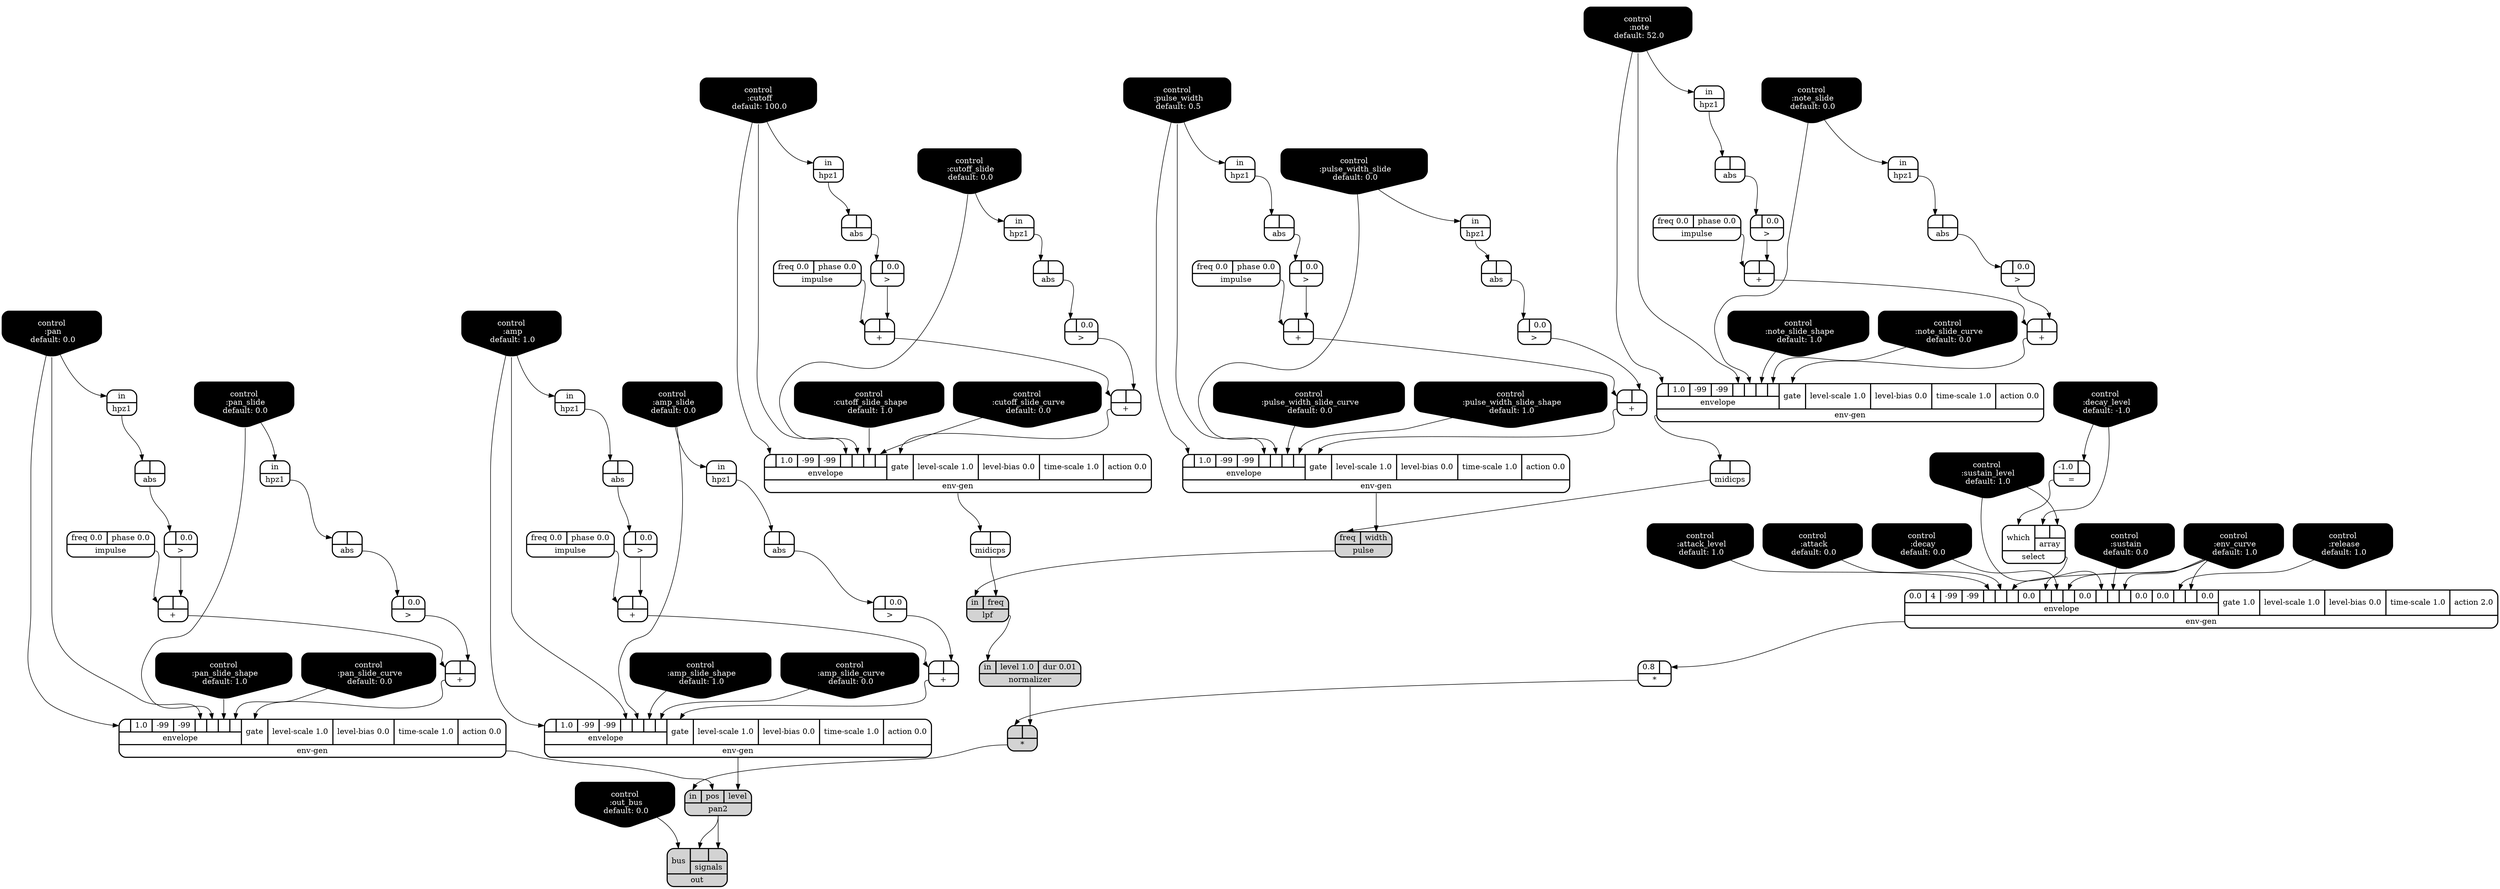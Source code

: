 digraph synthdef {
81 [label = "{{ <a> 0.8|<b> } |<__UG_NAME__>* }" style="bold, rounded" shape=record rankdir=LR];
83 [label = "{{ <a> |<b> } |<__UG_NAME__>* }" style="filled, bold, rounded"  shape=record rankdir=LR];
33 [label = "{{ <a> |<b> } |<__UG_NAME__>+ }" style="bold, rounded" shape=record rankdir=LR];
37 [label = "{{ <a> |<b> } |<__UG_NAME__>+ }" style="bold, rounded" shape=record rankdir=LR];
44 [label = "{{ <a> |<b> } |<__UG_NAME__>+ }" style="bold, rounded" shape=record rankdir=LR];
48 [label = "{{ <a> |<b> } |<__UG_NAME__>+ }" style="bold, rounded" shape=record rankdir=LR];
58 [label = "{{ <a> |<b> } |<__UG_NAME__>+ }" style="bold, rounded" shape=record rankdir=LR];
60 [label = "{{ <a> |<b> } |<__UG_NAME__>+ }" style="bold, rounded" shape=record rankdir=LR];
64 [label = "{{ <a> |<b> } |<__UG_NAME__>+ }" style="bold, rounded" shape=record rankdir=LR];
72 [label = "{{ <a> |<b> } |<__UG_NAME__>+ }" style="bold, rounded" shape=record rankdir=LR];
76 [label = "{{ <a> |<b> } |<__UG_NAME__>+ }" style="bold, rounded" shape=record rankdir=LR];
87 [label = "{{ <a> |<b> } |<__UG_NAME__>+ }" style="bold, rounded" shape=record rankdir=LR];
77 [label = "{{ <a> -1.0|<b> } |<__UG_NAME__>= }" style="bold, rounded" shape=record rankdir=LR];
32 [label = "{{ <a> |<b> 0.0} |<__UG_NAME__>\> }" style="bold, rounded" shape=record rankdir=LR];
36 [label = "{{ <a> |<b> 0.0} |<__UG_NAME__>\> }" style="bold, rounded" shape=record rankdir=LR];
43 [label = "{{ <a> |<b> 0.0} |<__UG_NAME__>\> }" style="bold, rounded" shape=record rankdir=LR];
47 [label = "{{ <a> |<b> 0.0} |<__UG_NAME__>\> }" style="bold, rounded" shape=record rankdir=LR];
53 [label = "{{ <a> |<b> 0.0} |<__UG_NAME__>\> }" style="bold, rounded" shape=record rankdir=LR];
57 [label = "{{ <a> |<b> 0.0} |<__UG_NAME__>\> }" style="bold, rounded" shape=record rankdir=LR];
63 [label = "{{ <a> |<b> 0.0} |<__UG_NAME__>\> }" style="bold, rounded" shape=record rankdir=LR];
71 [label = "{{ <a> |<b> 0.0} |<__UG_NAME__>\> }" style="bold, rounded" shape=record rankdir=LR];
75 [label = "{{ <a> |<b> 0.0} |<__UG_NAME__>\> }" style="bold, rounded" shape=record rankdir=LR];
86 [label = "{{ <a> |<b> 0.0} |<__UG_NAME__>\> }" style="bold, rounded" shape=record rankdir=LR];
31 [label = "{{ <a> |<b> } |<__UG_NAME__>abs }" style="bold, rounded" shape=record rankdir=LR];
35 [label = "{{ <a> |<b> } |<__UG_NAME__>abs }" style="bold, rounded" shape=record rankdir=LR];
42 [label = "{{ <a> |<b> } |<__UG_NAME__>abs }" style="bold, rounded" shape=record rankdir=LR];
46 [label = "{{ <a> |<b> } |<__UG_NAME__>abs }" style="bold, rounded" shape=record rankdir=LR];
52 [label = "{{ <a> |<b> } |<__UG_NAME__>abs }" style="bold, rounded" shape=record rankdir=LR];
56 [label = "{{ <a> |<b> } |<__UG_NAME__>abs }" style="bold, rounded" shape=record rankdir=LR];
62 [label = "{{ <a> |<b> } |<__UG_NAME__>abs }" style="bold, rounded" shape=record rankdir=LR];
70 [label = "{{ <a> |<b> } |<__UG_NAME__>abs }" style="bold, rounded" shape=record rankdir=LR];
74 [label = "{{ <a> |<b> } |<__UG_NAME__>abs }" style="bold, rounded" shape=record rankdir=LR];
85 [label = "{{ <a> |<b> } |<__UG_NAME__>abs }" style="bold, rounded" shape=record rankdir=LR];
0 [label = "control
 :note
 default: 52.0" shape=invhouse style="rounded, filled, bold" fillcolor=black fontcolor=white ]; 
1 [label = "control
 :note_slide
 default: 0.0" shape=invhouse style="rounded, filled, bold" fillcolor=black fontcolor=white ]; 
2 [label = "control
 :note_slide_shape
 default: 1.0" shape=invhouse style="rounded, filled, bold" fillcolor=black fontcolor=white ]; 
3 [label = "control
 :note_slide_curve
 default: 0.0" shape=invhouse style="rounded, filled, bold" fillcolor=black fontcolor=white ]; 
4 [label = "control
 :amp
 default: 1.0" shape=invhouse style="rounded, filled, bold" fillcolor=black fontcolor=white ]; 
5 [label = "control
 :amp_slide
 default: 0.0" shape=invhouse style="rounded, filled, bold" fillcolor=black fontcolor=white ]; 
6 [label = "control
 :amp_slide_shape
 default: 1.0" shape=invhouse style="rounded, filled, bold" fillcolor=black fontcolor=white ]; 
7 [label = "control
 :amp_slide_curve
 default: 0.0" shape=invhouse style="rounded, filled, bold" fillcolor=black fontcolor=white ]; 
8 [label = "control
 :pan
 default: 0.0" shape=invhouse style="rounded, filled, bold" fillcolor=black fontcolor=white ]; 
9 [label = "control
 :pan_slide
 default: 0.0" shape=invhouse style="rounded, filled, bold" fillcolor=black fontcolor=white ]; 
10 [label = "control
 :pan_slide_shape
 default: 1.0" shape=invhouse style="rounded, filled, bold" fillcolor=black fontcolor=white ]; 
11 [label = "control
 :pan_slide_curve
 default: 0.0" shape=invhouse style="rounded, filled, bold" fillcolor=black fontcolor=white ]; 
12 [label = "control
 :attack
 default: 0.0" shape=invhouse style="rounded, filled, bold" fillcolor=black fontcolor=white ]; 
13 [label = "control
 :decay
 default: 0.0" shape=invhouse style="rounded, filled, bold" fillcolor=black fontcolor=white ]; 
14 [label = "control
 :sustain
 default: 0.0" shape=invhouse style="rounded, filled, bold" fillcolor=black fontcolor=white ]; 
15 [label = "control
 :release
 default: 1.0" shape=invhouse style="rounded, filled, bold" fillcolor=black fontcolor=white ]; 
16 [label = "control
 :attack_level
 default: 1.0" shape=invhouse style="rounded, filled, bold" fillcolor=black fontcolor=white ]; 
17 [label = "control
 :decay_level
 default: -1.0" shape=invhouse style="rounded, filled, bold" fillcolor=black fontcolor=white ]; 
18 [label = "control
 :sustain_level
 default: 1.0" shape=invhouse style="rounded, filled, bold" fillcolor=black fontcolor=white ]; 
19 [label = "control
 :env_curve
 default: 1.0" shape=invhouse style="rounded, filled, bold" fillcolor=black fontcolor=white ]; 
20 [label = "control
 :cutoff
 default: 100.0" shape=invhouse style="rounded, filled, bold" fillcolor=black fontcolor=white ]; 
21 [label = "control
 :cutoff_slide
 default: 0.0" shape=invhouse style="rounded, filled, bold" fillcolor=black fontcolor=white ]; 
22 [label = "control
 :cutoff_slide_shape
 default: 1.0" shape=invhouse style="rounded, filled, bold" fillcolor=black fontcolor=white ]; 
23 [label = "control
 :cutoff_slide_curve
 default: 0.0" shape=invhouse style="rounded, filled, bold" fillcolor=black fontcolor=white ]; 
24 [label = "control
 :pulse_width
 default: 0.5" shape=invhouse style="rounded, filled, bold" fillcolor=black fontcolor=white ]; 
25 [label = "control
 :pulse_width_slide
 default: 0.0" shape=invhouse style="rounded, filled, bold" fillcolor=black fontcolor=white ]; 
26 [label = "control
 :pulse_width_slide_shape
 default: 1.0" shape=invhouse style="rounded, filled, bold" fillcolor=black fontcolor=white ]; 
27 [label = "control
 :pulse_width_slide_curve
 default: 0.0" shape=invhouse style="rounded, filled, bold" fillcolor=black fontcolor=white ]; 
28 [label = "control
 :out_bus
 default: 0.0" shape=invhouse style="rounded, filled, bold" fillcolor=black fontcolor=white ]; 
38 [label = "{{ {{<envelope___control___0>|1.0|-99|-99|<envelope___control___4>|<envelope___control___5>|<envelope___control___6>|<envelope___control___7>}|envelope}|<gate> gate|<level____scale> level-scale 1.0|<level____bias> level-bias 0.0|<time____scale> time-scale 1.0|<action> action 0.0} |<__UG_NAME__>env-gen }" style="bold, rounded" shape=record rankdir=LR];
49 [label = "{{ {{<envelope___control___0>|1.0|-99|-99|<envelope___control___4>|<envelope___control___5>|<envelope___control___6>|<envelope___control___7>}|envelope}|<gate> gate|<level____scale> level-scale 1.0|<level____bias> level-bias 0.0|<time____scale> time-scale 1.0|<action> action 0.0} |<__UG_NAME__>env-gen }" style="bold, rounded" shape=record rankdir=LR];
65 [label = "{{ {{<envelope___control___0>|1.0|-99|-99|<envelope___control___4>|<envelope___control___5>|<envelope___control___6>|<envelope___control___7>}|envelope}|<gate> gate|<level____scale> level-scale 1.0|<level____bias> level-bias 0.0|<time____scale> time-scale 1.0|<action> action 0.0} |<__UG_NAME__>env-gen }" style="bold, rounded" shape=record rankdir=LR];
79 [label = "{{ {{<envelope___control___0>|1.0|-99|-99|<envelope___control___4>|<envelope___control___5>|<envelope___control___6>|<envelope___control___7>}|envelope}|<gate> gate|<level____scale> level-scale 1.0|<level____bias> level-bias 0.0|<time____scale> time-scale 1.0|<action> action 0.0} |<__UG_NAME__>env-gen }" style="bold, rounded" shape=record rankdir=LR];
80 [label = "{{ {{0.0|4|-99|-99|<envelope___control___4>|<envelope___control___5>|<envelope___control___6>|0.0|<envelope___select___8>|<envelope___control___9>|<envelope___control___10>|0.0|<envelope___control___12>|<envelope___control___13>|<envelope___control___14>|0.0|0.0|<envelope___control___17>|<envelope___control___18>|0.0}|envelope}|<gate> gate 1.0|<level____scale> level-scale 1.0|<level____bias> level-bias 0.0|<time____scale> time-scale 1.0|<action> action 2.0} |<__UG_NAME__>env-gen }" style="bold, rounded" shape=record rankdir=LR];
88 [label = "{{ {{<envelope___control___0>|1.0|-99|-99|<envelope___control___4>|<envelope___control___5>|<envelope___control___6>|<envelope___control___7>}|envelope}|<gate> gate|<level____scale> level-scale 1.0|<level____bias> level-bias 0.0|<time____scale> time-scale 1.0|<action> action 0.0} |<__UG_NAME__>env-gen }" style="bold, rounded" shape=record rankdir=LR];
30 [label = "{{ <in> in} |<__UG_NAME__>hpz1 }" style="bold, rounded" shape=record rankdir=LR];
34 [label = "{{ <in> in} |<__UG_NAME__>hpz1 }" style="bold, rounded" shape=record rankdir=LR];
41 [label = "{{ <in> in} |<__UG_NAME__>hpz1 }" style="bold, rounded" shape=record rankdir=LR];
45 [label = "{{ <in> in} |<__UG_NAME__>hpz1 }" style="bold, rounded" shape=record rankdir=LR];
51 [label = "{{ <in> in} |<__UG_NAME__>hpz1 }" style="bold, rounded" shape=record rankdir=LR];
55 [label = "{{ <in> in} |<__UG_NAME__>hpz1 }" style="bold, rounded" shape=record rankdir=LR];
61 [label = "{{ <in> in} |<__UG_NAME__>hpz1 }" style="bold, rounded" shape=record rankdir=LR];
69 [label = "{{ <in> in} |<__UG_NAME__>hpz1 }" style="bold, rounded" shape=record rankdir=LR];
73 [label = "{{ <in> in} |<__UG_NAME__>hpz1 }" style="bold, rounded" shape=record rankdir=LR];
84 [label = "{{ <in> in} |<__UG_NAME__>hpz1 }" style="bold, rounded" shape=record rankdir=LR];
29 [label = "{{ <freq> freq 0.0|<phase> phase 0.0} |<__UG_NAME__>impulse }" style="bold, rounded" shape=record rankdir=LR];
40 [label = "{{ <freq> freq 0.0|<phase> phase 0.0} |<__UG_NAME__>impulse }" style="bold, rounded" shape=record rankdir=LR];
54 [label = "{{ <freq> freq 0.0|<phase> phase 0.0} |<__UG_NAME__>impulse }" style="bold, rounded" shape=record rankdir=LR];
59 [label = "{{ <freq> freq 0.0|<phase> phase 0.0} |<__UG_NAME__>impulse }" style="bold, rounded" shape=record rankdir=LR];
68 [label = "{{ <freq> freq 0.0|<phase> phase 0.0} |<__UG_NAME__>impulse }" style="bold, rounded" shape=record rankdir=LR];
67 [label = "{{ <in> in|<freq> freq} |<__UG_NAME__>lpf }" style="filled, bold, rounded"  shape=record rankdir=LR];
39 [label = "{{ <a> |<b> } |<__UG_NAME__>midicps }" style="bold, rounded" shape=record rankdir=LR];
66 [label = "{{ <a> |<b> } |<__UG_NAME__>midicps }" style="bold, rounded" shape=record rankdir=LR];
82 [label = "{{ <in> in|<level> level 1.0|<dur> dur 0.01} |<__UG_NAME__>normalizer }" style="filled, bold, rounded"  shape=record rankdir=LR];
90 [label = "{{ <bus> bus|{{<signals___pan2___0>|<signals___pan2___1>}|signals}} |<__UG_NAME__>out }" style="filled, bold, rounded"  shape=record rankdir=LR];
89 [label = "{{ <in> in|<pos> pos|<level> level} |<__UG_NAME__>pan2 }" style="filled, bold, rounded"  shape=record rankdir=LR];
50 [label = "{{ <freq> freq|<width> width} |<__UG_NAME__>pulse }" style="filled, bold, rounded"  shape=record rankdir=LR];
78 [label = "{{ <which> which|{{<array___control___0>|<array___control___1>}|array}} |<__UG_NAME__>select }" style="bold, rounded" shape=record rankdir=LR];

80:__UG_NAME__ -> 81:b ;
82:__UG_NAME__ -> 83:b ;
81:__UG_NAME__ -> 83:a ;
32:__UG_NAME__ -> 33:b ;
29:__UG_NAME__ -> 33:a ;
36:__UG_NAME__ -> 37:b ;
33:__UG_NAME__ -> 37:a ;
43:__UG_NAME__ -> 44:b ;
40:__UG_NAME__ -> 44:a ;
47:__UG_NAME__ -> 48:b ;
44:__UG_NAME__ -> 48:a ;
57:__UG_NAME__ -> 58:b ;
54:__UG_NAME__ -> 58:a ;
53:__UG_NAME__ -> 60:b ;
59:__UG_NAME__ -> 60:a ;
63:__UG_NAME__ -> 64:b ;
60:__UG_NAME__ -> 64:a ;
71:__UG_NAME__ -> 72:b ;
68:__UG_NAME__ -> 72:a ;
75:__UG_NAME__ -> 76:b ;
72:__UG_NAME__ -> 76:a ;
86:__UG_NAME__ -> 87:b ;
58:__UG_NAME__ -> 87:a ;
17:__UG_NAME__ -> 77:b ;
31:__UG_NAME__ -> 32:a ;
35:__UG_NAME__ -> 36:a ;
42:__UG_NAME__ -> 43:a ;
46:__UG_NAME__ -> 47:a ;
52:__UG_NAME__ -> 53:a ;
56:__UG_NAME__ -> 57:a ;
62:__UG_NAME__ -> 63:a ;
70:__UG_NAME__ -> 71:a ;
74:__UG_NAME__ -> 75:a ;
85:__UG_NAME__ -> 86:a ;
30:__UG_NAME__ -> 31:a ;
34:__UG_NAME__ -> 35:a ;
41:__UG_NAME__ -> 42:a ;
45:__UG_NAME__ -> 46:a ;
51:__UG_NAME__ -> 52:a ;
55:__UG_NAME__ -> 56:a ;
61:__UG_NAME__ -> 62:a ;
69:__UG_NAME__ -> 70:a ;
73:__UG_NAME__ -> 74:a ;
84:__UG_NAME__ -> 85:a ;
37:__UG_NAME__ -> 38:gate ;
0:__UG_NAME__ -> 38:envelope___control___0 ;
0:__UG_NAME__ -> 38:envelope___control___4 ;
1:__UG_NAME__ -> 38:envelope___control___5 ;
2:__UG_NAME__ -> 38:envelope___control___6 ;
3:__UG_NAME__ -> 38:envelope___control___7 ;
48:__UG_NAME__ -> 49:gate ;
24:__UG_NAME__ -> 49:envelope___control___0 ;
24:__UG_NAME__ -> 49:envelope___control___4 ;
25:__UG_NAME__ -> 49:envelope___control___5 ;
27:__UG_NAME__ -> 49:envelope___control___6 ;
26:__UG_NAME__ -> 49:envelope___control___7 ;
64:__UG_NAME__ -> 65:gate ;
20:__UG_NAME__ -> 65:envelope___control___0 ;
20:__UG_NAME__ -> 65:envelope___control___4 ;
21:__UG_NAME__ -> 65:envelope___control___5 ;
22:__UG_NAME__ -> 65:envelope___control___6 ;
23:__UG_NAME__ -> 65:envelope___control___7 ;
76:__UG_NAME__ -> 79:gate ;
8:__UG_NAME__ -> 79:envelope___control___0 ;
8:__UG_NAME__ -> 79:envelope___control___4 ;
9:__UG_NAME__ -> 79:envelope___control___5 ;
10:__UG_NAME__ -> 79:envelope___control___6 ;
11:__UG_NAME__ -> 79:envelope___control___7 ;
16:__UG_NAME__ -> 80:envelope___control___4 ;
12:__UG_NAME__ -> 80:envelope___control___5 ;
19:__UG_NAME__ -> 80:envelope___control___6 ;
78:__UG_NAME__ -> 80:envelope___select___8 ;
13:__UG_NAME__ -> 80:envelope___control___9 ;
19:__UG_NAME__ -> 80:envelope___control___10 ;
18:__UG_NAME__ -> 80:envelope___control___12 ;
14:__UG_NAME__ -> 80:envelope___control___13 ;
19:__UG_NAME__ -> 80:envelope___control___14 ;
15:__UG_NAME__ -> 80:envelope___control___17 ;
19:__UG_NAME__ -> 80:envelope___control___18 ;
87:__UG_NAME__ -> 88:gate ;
4:__UG_NAME__ -> 88:envelope___control___0 ;
4:__UG_NAME__ -> 88:envelope___control___4 ;
5:__UG_NAME__ -> 88:envelope___control___5 ;
6:__UG_NAME__ -> 88:envelope___control___6 ;
7:__UG_NAME__ -> 88:envelope___control___7 ;
0:__UG_NAME__ -> 30:in ;
1:__UG_NAME__ -> 34:in ;
24:__UG_NAME__ -> 41:in ;
25:__UG_NAME__ -> 45:in ;
20:__UG_NAME__ -> 51:in ;
4:__UG_NAME__ -> 55:in ;
21:__UG_NAME__ -> 61:in ;
8:__UG_NAME__ -> 69:in ;
9:__UG_NAME__ -> 73:in ;
5:__UG_NAME__ -> 84:in ;
66:__UG_NAME__ -> 67:freq ;
50:__UG_NAME__ -> 67:in ;
38:__UG_NAME__ -> 39:a ;
65:__UG_NAME__ -> 66:a ;
67:__UG_NAME__ -> 82:in ;
89:__UG_NAME__ -> 90:signals___pan2___0 ;
89:__UG_NAME__ -> 90:signals___pan2___1 ;
28:__UG_NAME__ -> 90:bus ;
88:__UG_NAME__ -> 89:level ;
79:__UG_NAME__ -> 89:pos ;
83:__UG_NAME__ -> 89:in ;
49:__UG_NAME__ -> 50:width ;
39:__UG_NAME__ -> 50:freq ;
17:__UG_NAME__ -> 78:array___control___0 ;
18:__UG_NAME__ -> 78:array___control___1 ;
77:__UG_NAME__ -> 78:which ;

}